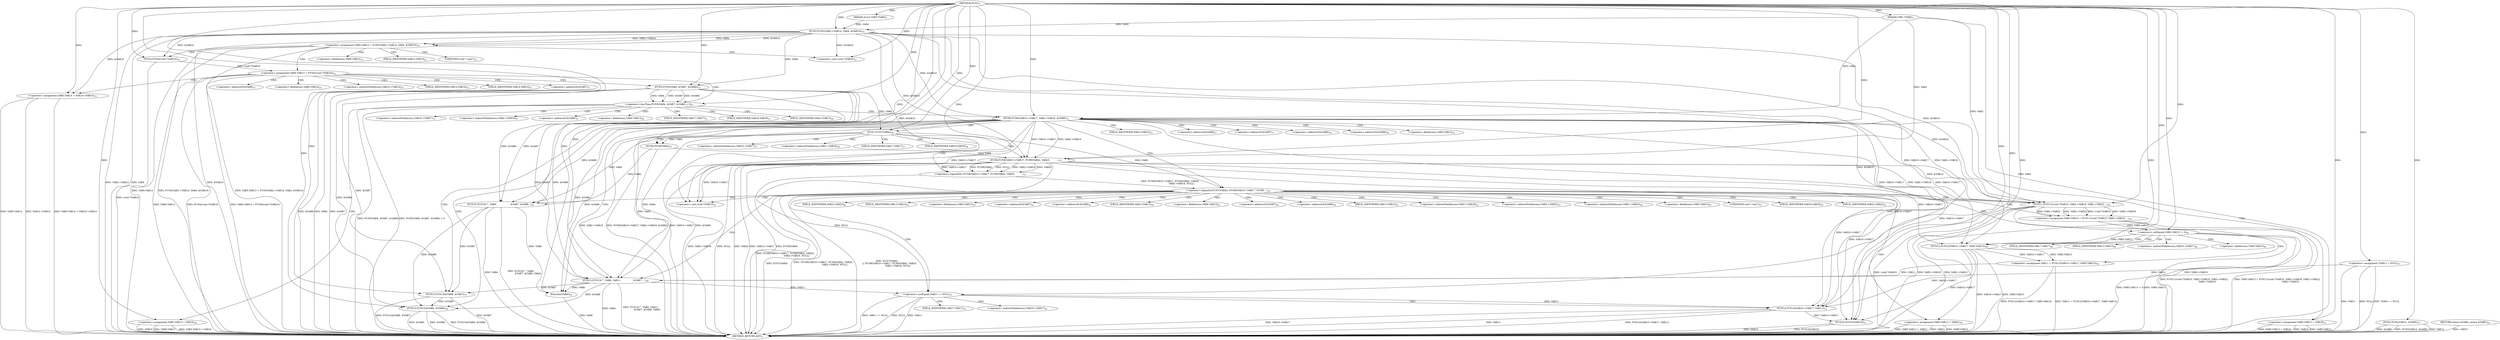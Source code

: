 digraph "FUN1" {  
"8" [label = <(METHOD,FUN1)<SUB>1</SUB>> ]
"193" [label = <(METHOD_RETURN,ANY)<SUB>1</SUB>> ]
"9" [label = <(PARAM,VAR1 *VAR2)<SUB>1</SUB>> ]
"10" [label = <(PARAM,struct VAR3 *VAR4)<SUB>1</SUB>> ]
"19" [label = <(&lt;operator&gt;.assignment,*VAR11 = NULL)<SUB>15</SUB>> ]
"22" [label = <(FUN2,FUN2(VAR12, &amp;VAR5))<SUB>17</SUB>> ]
"51" [label = <(&lt;operator&gt;.assignment,VAR5.VAR14 = VAR10-&gt;VAR14)<SUB>25</SUB>> ]
"175" [label = <(free,free(VAR6))<SUB>54</SUB>> ]
"177" [label = <(FUN15,FUN15(&amp;VAR9, &amp;VAR7))<SUB>57</SUB>> ]
"182" [label = <(FUN15,FUN15(&amp;VAR9, &amp;VAR8))<SUB>58</SUB>> ]
"188" [label = <(FUN16,FUN16(VAR10))<SUB>61</SUB>> ]
"190" [label = <(RETURN,return &amp;VAR5;,return &amp;VAR5;)<SUB>62</SUB>> ]
"27" [label = <(&lt;operator&gt;.assignment,VAR5.VAR13 = FUN3(VAR2-&gt;VAR14, VAR4, &amp;VAR10))<SUB>19</SUB>> ]
"41" [label = <(&lt;operator&gt;.assignment,VAR5.VAR13 = FUN4((void *)VAR10))<SUB>22</SUB>> ]
"59" [label = <(&lt;operator&gt;.lessThan,FUN5(VAR4, &amp;VAR7, &amp;VAR8) &lt; 0)<SUB>27</SUB>> ]
"75" [label = <(FUN6,FUN6(VAR10-&gt;VAR17, VAR2-&gt;VAR18, &amp;VAR6))<SUB>31</SUB>> ]
"92" [label = <(&lt;operator&gt;.logicalOr,FUN7(VAR4)
| !FUN8(VAR10-&gt;VAR17, FUN9(...)<SUB>36</SUB>> ]
"68" [label = <(&lt;operator&gt;.assignment,VAR5.VAR13 = VAR16)<SUB>28</SUB>> ]
"85" [label = <(&lt;operator&gt;.assignment,VAR5.VAR13 = VAR19)<SUB>32</SUB>> ]
"108" [label = <(&lt;operator&gt;.assignment,VAR5.VAR13 = VAR21)<SUB>39</SUB>> ]
"113" [label = <(FUN10,FUN10(&quot;&quot;, VAR6,
                   &amp;VAR7, &amp;VAR8...)<SUB>40</SUB>> ]
"31" [label = <(FUN3,FUN3(VAR2-&gt;VAR14, VAR4, &amp;VAR10))<SUB>19</SUB>> ]
"45" [label = <(FUN4,FUN4((void *)VAR10))<SUB>22</SUB>> ]
"60" [label = <(FUN5,FUN5(VAR4, &amp;VAR7, &amp;VAR8))<SUB>27</SUB>> ]
"93" [label = <(FUN7,FUN7(VAR4))<SUB>36</SUB>> ]
"95" [label = <(&lt;operator&gt;.logicalNot,!FUN8(VAR10-&gt;VAR17, FUN9(VAR4), VAR20,
        ...)<SUB>37</SUB>> ]
"123" [label = <(&lt;operator&gt;.assignment,VAR5.VAR13 = FUN11((void *)VAR10, VAR2-&gt;VAR18, ...)<SUB>43</SUB>> ]
"156" [label = <(FUN13,FUN13(&quot;&quot;, VAR6, VAR11,
                 &amp;VAR7, ...)<SUB>48</SUB>> ]
"46" [label = <(&lt;operator&gt;.cast,(void *)VAR10)<SUB>22</SUB>> ]
"96" [label = <(FUN8,FUN8(VAR10-&gt;VAR17, FUN9(VAR4), VAR20,
         ...)<SUB>37</SUB>> ]
"141" [label = <(&lt;operator&gt;.notEquals,VAR5.VAR13 != 0)<SUB>45</SUB>> ]
"166" [label = <(&lt;operator&gt;.notEquals,VAR11 != NULL)<SUB>51</SUB>> ]
"100" [label = <(FUN9,FUN9(VAR4))<SUB>37</SUB>> ]
"127" [label = <(FUN11,FUN11((void *)VAR10, VAR2-&gt;VAR18, VAR2-&gt;VAR22,
...)<SUB>43</SUB>> ]
"147" [label = <(&lt;operator&gt;.assignment,VAR11 = FUN12(VAR10-&gt;VAR17, VAR5.VAR13))<SUB>46</SUB>> ]
"170" [label = <(FUN14,FUN14(VAR10-&gt;VAR17, VAR11))<SUB>52</SUB>> ]
"128" [label = <(&lt;operator&gt;.cast,(void *)VAR10)<SUB>43</SUB>> ]
"149" [label = <(FUN12,FUN12(VAR10-&gt;VAR17, VAR5.VAR13))<SUB>46</SUB>> ]
"52" [label = <(&lt;operator&gt;.fieldAccess,VAR5.VAR14)<SUB>25</SUB>> ]
"55" [label = <(&lt;operator&gt;.indirectFieldAccess,VAR10-&gt;VAR14)<SUB>25</SUB>> ]
"178" [label = <(&lt;operator&gt;.addressOf,&amp;VAR9)<SUB>57</SUB>> ]
"180" [label = <(&lt;operator&gt;.addressOf,&amp;VAR7)<SUB>57</SUB>> ]
"183" [label = <(&lt;operator&gt;.addressOf,&amp;VAR9)<SUB>58</SUB>> ]
"185" [label = <(&lt;operator&gt;.addressOf,&amp;VAR8)<SUB>58</SUB>> ]
"42" [label = <(&lt;operator&gt;.fieldAccess,VAR5.VAR13)<SUB>22</SUB>> ]
"54" [label = <(FIELD_IDENTIFIER,VAR14,VAR14)<SUB>25</SUB>> ]
"57" [label = <(FIELD_IDENTIFIER,VAR14,VAR14)<SUB>25</SUB>> ]
"76" [label = <(&lt;operator&gt;.indirectFieldAccess,VAR10-&gt;VAR17)<SUB>31</SUB>> ]
"79" [label = <(&lt;operator&gt;.indirectFieldAccess,VAR2-&gt;VAR18)<SUB>31</SUB>> ]
"82" [label = <(&lt;operator&gt;.addressOf,&amp;VAR6)<SUB>31</SUB>> ]
"44" [label = <(FIELD_IDENTIFIER,VAR13,VAR13)<SUB>22</SUB>> ]
"62" [label = <(&lt;operator&gt;.addressOf,&amp;VAR7)<SUB>27</SUB>> ]
"64" [label = <(&lt;operator&gt;.addressOf,&amp;VAR8)<SUB>27</SUB>> ]
"69" [label = <(&lt;operator&gt;.fieldAccess,VAR5.VAR13)<SUB>28</SUB>> ]
"78" [label = <(FIELD_IDENTIFIER,VAR17,VAR17)<SUB>31</SUB>> ]
"81" [label = <(FIELD_IDENTIFIER,VAR18,VAR18)<SUB>31</SUB>> ]
"86" [label = <(&lt;operator&gt;.fieldAccess,VAR5.VAR13)<SUB>32</SUB>> ]
"109" [label = <(&lt;operator&gt;.fieldAccess,VAR5.VAR13)<SUB>39</SUB>> ]
"116" [label = <(&lt;operator&gt;.addressOf,&amp;VAR7)<SUB>41</SUB>> ]
"118" [label = <(&lt;operator&gt;.addressOf,&amp;VAR8)<SUB>41</SUB>> ]
"47" [label = <(UNKNOWN,void *,void *)<SUB>22</SUB>> ]
"71" [label = <(FIELD_IDENTIFIER,VAR13,VAR13)<SUB>28</SUB>> ]
"88" [label = <(FIELD_IDENTIFIER,VAR13,VAR13)<SUB>32</SUB>> ]
"97" [label = <(&lt;operator&gt;.indirectFieldAccess,VAR10-&gt;VAR17)<SUB>37</SUB>> ]
"103" [label = <(&lt;operator&gt;.indirectFieldAccess,VAR2-&gt;VAR18)<SUB>38</SUB>> ]
"111" [label = <(FIELD_IDENTIFIER,VAR13,VAR13)<SUB>39</SUB>> ]
"124" [label = <(&lt;operator&gt;.fieldAccess,VAR5.VAR13)<SUB>43</SUB>> ]
"160" [label = <(&lt;operator&gt;.addressOf,&amp;VAR7)<SUB>49</SUB>> ]
"162" [label = <(&lt;operator&gt;.addressOf,&amp;VAR8)<SUB>49</SUB>> ]
"99" [label = <(FIELD_IDENTIFIER,VAR17,VAR17)<SUB>37</SUB>> ]
"105" [label = <(FIELD_IDENTIFIER,VAR18,VAR18)<SUB>38</SUB>> ]
"126" [label = <(FIELD_IDENTIFIER,VAR13,VAR13)<SUB>43</SUB>> ]
"131" [label = <(&lt;operator&gt;.indirectFieldAccess,VAR2-&gt;VAR18)<SUB>43</SUB>> ]
"134" [label = <(&lt;operator&gt;.indirectFieldAccess,VAR2-&gt;VAR22)<SUB>43</SUB>> ]
"137" [label = <(&lt;operator&gt;.indirectFieldAccess,VAR2-&gt;VAR23)<SUB>44</SUB>> ]
"142" [label = <(&lt;operator&gt;.fieldAccess,VAR5.VAR13)<SUB>45</SUB>> ]
"129" [label = <(UNKNOWN,void *,void *)<SUB>43</SUB>> ]
"133" [label = <(FIELD_IDENTIFIER,VAR18,VAR18)<SUB>43</SUB>> ]
"136" [label = <(FIELD_IDENTIFIER,VAR22,VAR22)<SUB>43</SUB>> ]
"139" [label = <(FIELD_IDENTIFIER,VAR23,VAR23)<SUB>44</SUB>> ]
"144" [label = <(FIELD_IDENTIFIER,VAR13,VAR13)<SUB>45</SUB>> ]
"171" [label = <(&lt;operator&gt;.indirectFieldAccess,VAR10-&gt;VAR17)<SUB>52</SUB>> ]
"150" [label = <(&lt;operator&gt;.indirectFieldAccess,VAR10-&gt;VAR17)<SUB>46</SUB>> ]
"153" [label = <(&lt;operator&gt;.fieldAccess,VAR5.VAR13)<SUB>46</SUB>> ]
"173" [label = <(FIELD_IDENTIFIER,VAR17,VAR17)<SUB>52</SUB>> ]
"152" [label = <(FIELD_IDENTIFIER,VAR17,VAR17)<SUB>46</SUB>> ]
"155" [label = <(FIELD_IDENTIFIER,VAR13,VAR13)<SUB>46</SUB>> ]
  "190" -> "193"  [ label = "DDG: &lt;RET&gt;"] 
  "9" -> "193"  [ label = "DDG: VAR2"] 
  "19" -> "193"  [ label = "DDG: VAR11"] 
  "19" -> "193"  [ label = "DDG: NULL"] 
  "19" -> "193"  [ label = "DDG: *VAR11 = NULL"] 
  "22" -> "193"  [ label = "DDG: &amp;VAR5"] 
  "22" -> "193"  [ label = "DDG: FUN2(VAR12, &amp;VAR5)"] 
  "27" -> "193"  [ label = "DDG: VAR5.VAR13"] 
  "31" -> "193"  [ label = "DDG: VAR2-&gt;VAR14"] 
  "31" -> "193"  [ label = "DDG: VAR4"] 
  "31" -> "193"  [ label = "DDG: &amp;VAR10"] 
  "27" -> "193"  [ label = "DDG: FUN3(VAR2-&gt;VAR14, VAR4, &amp;VAR10)"] 
  "27" -> "193"  [ label = "DDG: VAR5.VAR13 = FUN3(VAR2-&gt;VAR14, VAR4, &amp;VAR10)"] 
  "41" -> "193"  [ label = "DDG: VAR5.VAR13"] 
  "45" -> "193"  [ label = "DDG: (void *)VAR10"] 
  "41" -> "193"  [ label = "DDG: FUN4((void *)VAR10)"] 
  "41" -> "193"  [ label = "DDG: VAR5.VAR13 = FUN4((void *)VAR10)"] 
  "51" -> "193"  [ label = "DDG: VAR5.VAR14"] 
  "51" -> "193"  [ label = "DDG: VAR10-&gt;VAR14"] 
  "51" -> "193"  [ label = "DDG: VAR5.VAR14 = VAR10-&gt;VAR14"] 
  "60" -> "193"  [ label = "DDG: VAR4"] 
  "60" -> "193"  [ label = "DDG: &amp;VAR7"] 
  "60" -> "193"  [ label = "DDG: &amp;VAR8"] 
  "59" -> "193"  [ label = "DDG: FUN5(VAR4, &amp;VAR7, &amp;VAR8)"] 
  "59" -> "193"  [ label = "DDG: FUN5(VAR4, &amp;VAR7, &amp;VAR8) &lt; 0"] 
  "75" -> "193"  [ label = "DDG: VAR10-&gt;VAR17"] 
  "75" -> "193"  [ label = "DDG: VAR2-&gt;VAR18"] 
  "75" -> "193"  [ label = "DDG: &amp;VAR6"] 
  "75" -> "193"  [ label = "DDG: FUN6(VAR10-&gt;VAR17, VAR2-&gt;VAR18, &amp;VAR6)"] 
  "92" -> "193"  [ label = "DDG: FUN7(VAR4)"] 
  "96" -> "193"  [ label = "DDG: VAR10-&gt;VAR17"] 
  "96" -> "193"  [ label = "DDG: FUN9(VAR4)"] 
  "96" -> "193"  [ label = "DDG: VAR2-&gt;VAR18"] 
  "96" -> "193"  [ label = "DDG: NULL"] 
  "95" -> "193"  [ label = "DDG: FUN8(VAR10-&gt;VAR17, FUN9(VAR4), VAR20,
                               VAR2-&gt;VAR18, NULL)"] 
  "92" -> "193"  [ label = "DDG: !FUN8(VAR10-&gt;VAR17, FUN9(VAR4), VAR20,
                               VAR2-&gt;VAR18, NULL)"] 
  "92" -> "193"  [ label = "DDG: FUN7(VAR4)
        || !FUN8(VAR10-&gt;VAR17, FUN9(VAR4), VAR20,
                               VAR2-&gt;VAR18, NULL)"] 
  "127" -> "193"  [ label = "DDG: (void *)VAR10"] 
  "127" -> "193"  [ label = "DDG: VAR2-&gt;VAR18"] 
  "127" -> "193"  [ label = "DDG: VAR2-&gt;VAR22"] 
  "127" -> "193"  [ label = "DDG: VAR2-&gt;VAR23"] 
  "123" -> "193"  [ label = "DDG: FUN11((void *)VAR10, VAR2-&gt;VAR18, VAR2-&gt;VAR22,
                                    VAR2-&gt;VAR23)"] 
  "123" -> "193"  [ label = "DDG: VAR5.VAR13 = FUN11((void *)VAR10, VAR2-&gt;VAR18, VAR2-&gt;VAR22,
                                    VAR2-&gt;VAR23)"] 
  "141" -> "193"  [ label = "DDG: VAR5.VAR13"] 
  "141" -> "193"  [ label = "DDG: VAR5.VAR13 != 0"] 
  "149" -> "193"  [ label = "DDG: VAR10-&gt;VAR17"] 
  "149" -> "193"  [ label = "DDG: VAR5.VAR13"] 
  "147" -> "193"  [ label = "DDG: FUN12(VAR10-&gt;VAR17, VAR5.VAR13)"] 
  "147" -> "193"  [ label = "DDG: VAR11 = FUN12(VAR10-&gt;VAR17, VAR5.VAR13)"] 
  "156" -> "193"  [ label = "DDG: VAR4"] 
  "156" -> "193"  [ label = "DDG: FUN13(&quot;&quot;, VAR6, VAR11,
                 &amp;VAR7, &amp;VAR8, VAR4)"] 
  "166" -> "193"  [ label = "DDG: VAR11"] 
  "166" -> "193"  [ label = "DDG: NULL"] 
  "166" -> "193"  [ label = "DDG: VAR11 != NULL"] 
  "170" -> "193"  [ label = "DDG: VAR10-&gt;VAR17"] 
  "170" -> "193"  [ label = "DDG: VAR11"] 
  "170" -> "193"  [ label = "DDG: FUN14(VAR10-&gt;VAR17, VAR11)"] 
  "108" -> "193"  [ label = "DDG: VAR5.VAR13"] 
  "108" -> "193"  [ label = "DDG: VAR5.VAR13 = VAR21"] 
  "113" -> "193"  [ label = "DDG: VAR4"] 
  "113" -> "193"  [ label = "DDG: FUN10(&quot;&quot;, VAR6,
                   &amp;VAR7, &amp;VAR8, VAR4)"] 
  "175" -> "193"  [ label = "DDG: VAR6"] 
  "177" -> "193"  [ label = "DDG: &amp;VAR7"] 
  "177" -> "193"  [ label = "DDG: FUN15(&amp;VAR9, &amp;VAR7)"] 
  "182" -> "193"  [ label = "DDG: &amp;VAR9"] 
  "182" -> "193"  [ label = "DDG: &amp;VAR8"] 
  "182" -> "193"  [ label = "DDG: FUN15(&amp;VAR9, &amp;VAR8)"] 
  "85" -> "193"  [ label = "DDG: VAR5.VAR13"] 
  "85" -> "193"  [ label = "DDG: VAR5.VAR13 = VAR19"] 
  "68" -> "193"  [ label = "DDG: VAR5.VAR13"] 
  "68" -> "193"  [ label = "DDG: VAR5.VAR13 = VAR16"] 
  "188" -> "193"  [ label = "DDG: VAR10"] 
  "188" -> "193"  [ label = "DDG: FUN16(VAR10)"] 
  "22" -> "193"  [ label = "DDG: VAR12"] 
  "85" -> "193"  [ label = "DDG: VAR19"] 
  "108" -> "193"  [ label = "DDG: VAR21"] 
  "68" -> "193"  [ label = "DDG: VAR16"] 
  "96" -> "193"  [ label = "DDG: VAR20"] 
  "8" -> "9"  [ label = "DDG: "] 
  "8" -> "10"  [ label = "DDG: "] 
  "8" -> "19"  [ label = "DDG: "] 
  "31" -> "51"  [ label = "DDG: &amp;VAR10"] 
  "8" -> "51"  [ label = "DDG: "] 
  "8" -> "22"  [ label = "DDG: "] 
  "31" -> "27"  [ label = "DDG: VAR2-&gt;VAR14"] 
  "31" -> "27"  [ label = "DDG: VAR4"] 
  "31" -> "27"  [ label = "DDG: &amp;VAR10"] 
  "45" -> "41"  [ label = "DDG: (void *)VAR10"] 
  "75" -> "175"  [ label = "DDG: &amp;VAR6"] 
  "156" -> "175"  [ label = "DDG: VAR6"] 
  "113" -> "175"  [ label = "DDG: VAR6"] 
  "8" -> "175"  [ label = "DDG: "] 
  "8" -> "177"  [ label = "DDG: "] 
  "156" -> "177"  [ label = "DDG: &amp;VAR7"] 
  "113" -> "177"  [ label = "DDG: &amp;VAR7"] 
  "60" -> "177"  [ label = "DDG: &amp;VAR7"] 
  "177" -> "182"  [ label = "DDG: &amp;VAR9"] 
  "8" -> "182"  [ label = "DDG: "] 
  "156" -> "182"  [ label = "DDG: &amp;VAR8"] 
  "113" -> "182"  [ label = "DDG: &amp;VAR8"] 
  "60" -> "182"  [ label = "DDG: &amp;VAR8"] 
  "31" -> "188"  [ label = "DDG: &amp;VAR10"] 
  "75" -> "188"  [ label = "DDG: VAR10-&gt;VAR17"] 
  "96" -> "188"  [ label = "DDG: VAR10-&gt;VAR17"] 
  "149" -> "188"  [ label = "DDG: VAR10-&gt;VAR17"] 
  "170" -> "188"  [ label = "DDG: VAR10-&gt;VAR17"] 
  "8" -> "188"  [ label = "DDG: "] 
  "60" -> "59"  [ label = "DDG: VAR4"] 
  "60" -> "59"  [ label = "DDG: &amp;VAR7"] 
  "60" -> "59"  [ label = "DDG: &amp;VAR8"] 
  "8" -> "59"  [ label = "DDG: "] 
  "8" -> "68"  [ label = "DDG: "] 
  "31" -> "75"  [ label = "DDG: &amp;VAR10"] 
  "8" -> "75"  [ label = "DDG: "] 
  "9" -> "75"  [ label = "DDG: VAR2"] 
  "8" -> "85"  [ label = "DDG: "] 
  "93" -> "92"  [ label = "DDG: VAR4"] 
  "95" -> "92"  [ label = "DDG: FUN8(VAR10-&gt;VAR17, FUN9(VAR4), VAR20,
                               VAR2-&gt;VAR18, NULL)"] 
  "8" -> "108"  [ label = "DDG: "] 
  "9" -> "31"  [ label = "DDG: VAR2"] 
  "10" -> "31"  [ label = "DDG: VAR4"] 
  "8" -> "31"  [ label = "DDG: "] 
  "31" -> "45"  [ label = "DDG: &amp;VAR10"] 
  "8" -> "45"  [ label = "DDG: "] 
  "31" -> "60"  [ label = "DDG: VAR4"] 
  "8" -> "60"  [ label = "DDG: "] 
  "60" -> "93"  [ label = "DDG: VAR4"] 
  "8" -> "93"  [ label = "DDG: "] 
  "96" -> "95"  [ label = "DDG: VAR20"] 
  "96" -> "95"  [ label = "DDG: VAR10-&gt;VAR17"] 
  "96" -> "95"  [ label = "DDG: FUN9(VAR4)"] 
  "96" -> "95"  [ label = "DDG: NULL"] 
  "96" -> "95"  [ label = "DDG: VAR2-&gt;VAR18"] 
  "8" -> "113"  [ label = "DDG: "] 
  "75" -> "113"  [ label = "DDG: &amp;VAR6"] 
  "60" -> "113"  [ label = "DDG: &amp;VAR7"] 
  "60" -> "113"  [ label = "DDG: &amp;VAR8"] 
  "93" -> "113"  [ label = "DDG: VAR4"] 
  "100" -> "113"  [ label = "DDG: VAR4"] 
  "127" -> "123"  [ label = "DDG: (void *)VAR10"] 
  "127" -> "123"  [ label = "DDG: VAR2-&gt;VAR18"] 
  "127" -> "123"  [ label = "DDG: VAR2-&gt;VAR22"] 
  "127" -> "123"  [ label = "DDG: VAR2-&gt;VAR23"] 
  "31" -> "46"  [ label = "DDG: &amp;VAR10"] 
  "8" -> "46"  [ label = "DDG: "] 
  "75" -> "96"  [ label = "DDG: VAR10-&gt;VAR17"] 
  "31" -> "96"  [ label = "DDG: &amp;VAR10"] 
  "8" -> "96"  [ label = "DDG: "] 
  "100" -> "96"  [ label = "DDG: VAR4"] 
  "9" -> "96"  [ label = "DDG: VAR2"] 
  "75" -> "96"  [ label = "DDG: VAR2-&gt;VAR18"] 
  "8" -> "156"  [ label = "DDG: "] 
  "75" -> "156"  [ label = "DDG: &amp;VAR6"] 
  "19" -> "156"  [ label = "DDG: VAR11"] 
  "147" -> "156"  [ label = "DDG: VAR11"] 
  "60" -> "156"  [ label = "DDG: &amp;VAR7"] 
  "60" -> "156"  [ label = "DDG: &amp;VAR8"] 
  "93" -> "156"  [ label = "DDG: VAR4"] 
  "100" -> "156"  [ label = "DDG: VAR4"] 
  "93" -> "100"  [ label = "DDG: VAR4"] 
  "8" -> "100"  [ label = "DDG: "] 
  "31" -> "127"  [ label = "DDG: &amp;VAR10"] 
  "75" -> "127"  [ label = "DDG: VAR10-&gt;VAR17"] 
  "96" -> "127"  [ label = "DDG: VAR10-&gt;VAR17"] 
  "8" -> "127"  [ label = "DDG: "] 
  "9" -> "127"  [ label = "DDG: VAR2"] 
  "75" -> "127"  [ label = "DDG: VAR2-&gt;VAR18"] 
  "96" -> "127"  [ label = "DDG: VAR2-&gt;VAR18"] 
  "123" -> "141"  [ label = "DDG: VAR5.VAR13"] 
  "8" -> "141"  [ label = "DDG: "] 
  "149" -> "147"  [ label = "DDG: VAR10-&gt;VAR17"] 
  "149" -> "147"  [ label = "DDG: VAR5.VAR13"] 
  "156" -> "166"  [ label = "DDG: VAR11"] 
  "8" -> "166"  [ label = "DDG: "] 
  "96" -> "166"  [ label = "DDG: NULL"] 
  "31" -> "128"  [ label = "DDG: &amp;VAR10"] 
  "75" -> "128"  [ label = "DDG: VAR10-&gt;VAR17"] 
  "96" -> "128"  [ label = "DDG: VAR10-&gt;VAR17"] 
  "8" -> "128"  [ label = "DDG: "] 
  "75" -> "170"  [ label = "DDG: VAR10-&gt;VAR17"] 
  "96" -> "170"  [ label = "DDG: VAR10-&gt;VAR17"] 
  "149" -> "170"  [ label = "DDG: VAR10-&gt;VAR17"] 
  "31" -> "170"  [ label = "DDG: &amp;VAR10"] 
  "8" -> "170"  [ label = "DDG: "] 
  "166" -> "170"  [ label = "DDG: VAR11"] 
  "75" -> "149"  [ label = "DDG: VAR10-&gt;VAR17"] 
  "96" -> "149"  [ label = "DDG: VAR10-&gt;VAR17"] 
  "31" -> "149"  [ label = "DDG: &amp;VAR10"] 
  "8" -> "149"  [ label = "DDG: "] 
  "141" -> "149"  [ label = "DDG: VAR5.VAR13"] 
  "27" -> "42"  [ label = "CDG: "] 
  "27" -> "44"  [ label = "CDG: "] 
  "27" -> "47"  [ label = "CDG: "] 
  "27" -> "46"  [ label = "CDG: "] 
  "27" -> "45"  [ label = "CDG: "] 
  "27" -> "41"  [ label = "CDG: "] 
  "41" -> "60"  [ label = "CDG: "] 
  "41" -> "64"  [ label = "CDG: "] 
  "41" -> "51"  [ label = "CDG: "] 
  "41" -> "57"  [ label = "CDG: "] 
  "41" -> "52"  [ label = "CDG: "] 
  "41" -> "59"  [ label = "CDG: "] 
  "41" -> "54"  [ label = "CDG: "] 
  "41" -> "55"  [ label = "CDG: "] 
  "41" -> "62"  [ label = "CDG: "] 
  "59" -> "68"  [ label = "CDG: "] 
  "59" -> "75"  [ label = "CDG: "] 
  "59" -> "81"  [ label = "CDG: "] 
  "59" -> "69"  [ label = "CDG: "] 
  "59" -> "76"  [ label = "CDG: "] 
  "59" -> "79"  [ label = "CDG: "] 
  "59" -> "82"  [ label = "CDG: "] 
  "59" -> "71"  [ label = "CDG: "] 
  "59" -> "78"  [ label = "CDG: "] 
  "75" -> "85"  [ label = "CDG: "] 
  "75" -> "178"  [ label = "CDG: "] 
  "75" -> "185"  [ label = "CDG: "] 
  "75" -> "92"  [ label = "CDG: "] 
  "75" -> "93"  [ label = "CDG: "] 
  "75" -> "182"  [ label = "CDG: "] 
  "75" -> "88"  [ label = "CDG: "] 
  "75" -> "180"  [ label = "CDG: "] 
  "75" -> "86"  [ label = "CDG: "] 
  "75" -> "183"  [ label = "CDG: "] 
  "75" -> "177"  [ label = "CDG: "] 
  "75" -> "175"  [ label = "CDG: "] 
  "92" -> "113"  [ label = "CDG: "] 
  "92" -> "136"  [ label = "CDG: "] 
  "92" -> "128"  [ label = "CDG: "] 
  "92" -> "131"  [ label = "CDG: "] 
  "92" -> "162"  [ label = "CDG: "] 
  "92" -> "144"  [ label = "CDG: "] 
  "92" -> "129"  [ label = "CDG: "] 
  "92" -> "134"  [ label = "CDG: "] 
  "92" -> "137"  [ label = "CDG: "] 
  "92" -> "118"  [ label = "CDG: "] 
  "92" -> "127"  [ label = "CDG: "] 
  "92" -> "139"  [ label = "CDG: "] 
  "92" -> "108"  [ label = "CDG: "] 
  "92" -> "111"  [ label = "CDG: "] 
  "92" -> "160"  [ label = "CDG: "] 
  "92" -> "141"  [ label = "CDG: "] 
  "92" -> "116"  [ label = "CDG: "] 
  "92" -> "166"  [ label = "CDG: "] 
  "92" -> "142"  [ label = "CDG: "] 
  "92" -> "123"  [ label = "CDG: "] 
  "92" -> "126"  [ label = "CDG: "] 
  "92" -> "156"  [ label = "CDG: "] 
  "92" -> "124"  [ label = "CDG: "] 
  "92" -> "109"  [ label = "CDG: "] 
  "92" -> "133"  [ label = "CDG: "] 
  "93" -> "96"  [ label = "CDG: "] 
  "93" -> "103"  [ label = "CDG: "] 
  "93" -> "95"  [ label = "CDG: "] 
  "93" -> "97"  [ label = "CDG: "] 
  "93" -> "100"  [ label = "CDG: "] 
  "93" -> "99"  [ label = "CDG: "] 
  "93" -> "105"  [ label = "CDG: "] 
  "141" -> "149"  [ label = "CDG: "] 
  "141" -> "150"  [ label = "CDG: "] 
  "141" -> "153"  [ label = "CDG: "] 
  "141" -> "152"  [ label = "CDG: "] 
  "141" -> "155"  [ label = "CDG: "] 
  "141" -> "147"  [ label = "CDG: "] 
  "166" -> "170"  [ label = "CDG: "] 
  "166" -> "173"  [ label = "CDG: "] 
  "166" -> "171"  [ label = "CDG: "] 
}
